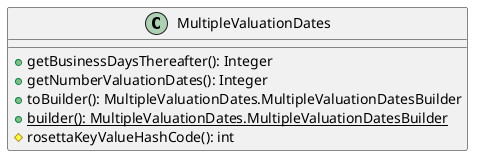 @startuml

    class MultipleValuationDates [[MultipleValuationDates.html]] {
        +getBusinessDaysThereafter(): Integer
        +getNumberValuationDates(): Integer
        +toBuilder(): MultipleValuationDates.MultipleValuationDatesBuilder
        {static} +builder(): MultipleValuationDates.MultipleValuationDatesBuilder
        #rosettaKeyValueHashCode(): int
    }

@enduml
